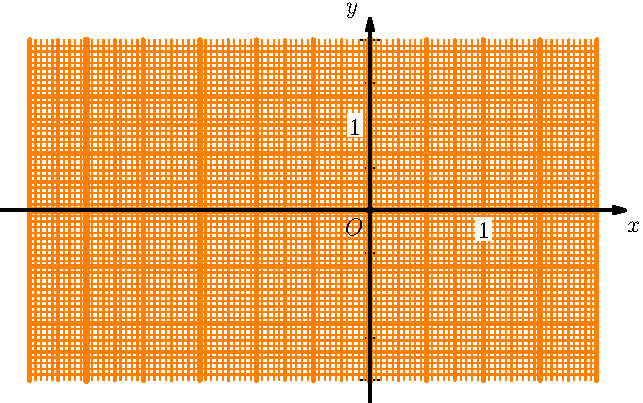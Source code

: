 import graph;

void graphicrules(picture pic=currentpicture, real unit=1cm,
                  real xunit=unit != 0 ? unit : 0,
                  real yunit=unit != 0 ? unit : 0,
                  real xmin, real xmax, real ymin, real ymax)
{
  xlimits(xmin, xmax);
  ylimits(ymin, ymax);
  pic.unitsize(x=xunit,y=yunit);
}

picture millimeterpaper(picture pic=currentpicture, pair O=(0,0),
                        real xmin=infinity, real xmax=infinity,
                        real ymin=infinity, real ymax=infinity,
                        pen p=.5bp+orange)
{
  picture opic;
  real
    cofx=pic.xunitsize/cm,
    cofy=pic.yunitsize/cm;
  real
    xmin= (xmin == infinity) ? pic.userMin().x*cofx : xmin*cofx,
    xmax= (xmax == infinity) ? pic.userMax().x*cofx : xmax*cofx,
    ymin= (ymin == infinity) ? pic.userMin().y*cofy : ymin*cofy,
    ymax= (ymax == infinity) ? pic.userMax().y*cofy : ymax*cofy;
  path
    ph=(xmin*cm,0)--(xmax*cm,0),
    pv=(0,ymin*cm)--(0,ymax*cm);
  real [] step={5, 1, .5, .1};
  pen [] p_={ p, scale(.7)*p, scale(.4)*p, scale(.2)*p};

  for (int j=0; j<4; ++j)
    {
      for (real i=O.y; i<= ymax; i+=step[j])
        draw(opic, shift(0,i*cm)*ph, p_[j]);
      for (real i=O.y; i>=ymin ; i-=step[j])
        draw(opic, shift(0,i*cm)*ph, p_[j]);
      for (real i=O.x; i<=xmax; i+=step[j])
        draw(opic, shift(i*cm,0)*pv, p_[j]);
      for (real i=O.x; i>=xmin; i-=step[j])
        draw(opic, shift(i*cm,0)*pv, p_[j]);
    }

  return opic;
}

graphicrules(xunit=2cm, yunit=1.5cm, xmin=-3, xmax=2, ymin=-2, ymax=2);
add(millimeterpaper(p=3bp+orange),(0,0));
xaxis(xmin=-3, xmax=2, Ticks("%"));
yaxis(ymin=-2, ymax=2, Ticks("%"));
xequals(Label("$y$",align=2NW),0,ymin=-2.25, ymax=2.25, p=linewidth(1.5pt), Arrow(2mm));
yequals(Label("$x$",align=2SE),0,xmin=-3.25, xmax=2.25, p=linewidth(1.5pt), Arrow(2mm));
labelx(Label("$1$",UnFill), 1);
labely(Label("$1$",UnFill), 1);
labelx("$O$",0,SW);
dot((0,0));
